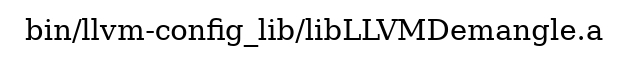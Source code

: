 digraph "bin/llvm-config_lib/libLLVMDemangle.a" {
	label="bin/llvm-config_lib/libLLVMDemangle.a";
	rankdir="LR"

}
